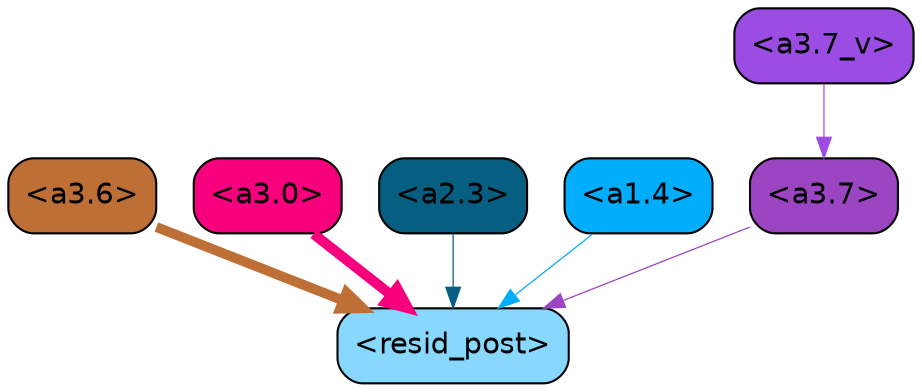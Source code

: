 strict digraph "" {
	graph [bgcolor=transparent,
		layout=dot,
		overlap=false,
		splines=true
	];
	"<a3.7>"	[color=black,
		fillcolor="#9b45c2",
		fontname=Helvetica,
		shape=box,
		style="filled, rounded"];
	"<resid_post>"	[color=black,
		fillcolor="#88d7fd",
		fontname=Helvetica,
		shape=box,
		style="filled, rounded"];
	"<a3.7>" -> "<resid_post>"	[color="#9b45c2",
		penwidth=0.6];
	"<a3.6>"	[color=black,
		fillcolor="#bd6f36",
		fontname=Helvetica,
		shape=box,
		style="filled, rounded"];
	"<a3.6>" -> "<resid_post>"	[color="#bd6f36",
		penwidth=4.753257989883423];
	"<a3.0>"	[color=black,
		fillcolor="#f7007e",
		fontname=Helvetica,
		shape=box,
		style="filled, rounded"];
	"<a3.0>" -> "<resid_post>"	[color="#f7007e",
		penwidth=4.90053927898407];
	"<a2.3>"	[color=black,
		fillcolor="#065e81",
		fontname=Helvetica,
		shape=box,
		style="filled, rounded"];
	"<a2.3>" -> "<resid_post>"	[color="#065e81",
		penwidth=0.6];
	"<a1.4>"	[color=black,
		fillcolor="#00aefd",
		fontname=Helvetica,
		shape=box,
		style="filled, rounded"];
	"<a1.4>" -> "<resid_post>"	[color="#00aefd",
		penwidth=0.6];
	"<a3.7_v>"	[color=black,
		fillcolor="#9b4ce3",
		fontname=Helvetica,
		shape=box,
		style="filled, rounded"];
	"<a3.7_v>" -> "<a3.7>"	[color="#9b4ce3",
		penwidth=0.6];
}
